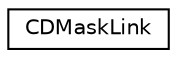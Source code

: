 digraph G
{
  edge [fontname="Helvetica",fontsize="10",labelfontname="Helvetica",labelfontsize="10"];
  node [fontname="Helvetica",fontsize="10",shape=record];
  rankdir=LR;
  Node1 [label="CDMaskLink",height=0.2,width=0.4,color="black", fillcolor="white", style="filled",URL="$dd/dfa/structCDMaskLink.html"];
}
